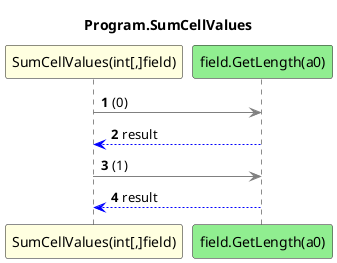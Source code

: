 @startuml Program.SumCellValues
title Program.SumCellValues
participant "SumCellValues(int[,]field)" as SumCellValues_p0 #LightYellow
participant "field.GetLength(a0)" as field_GetLength_a0 #LightGreen
autonumber
SumCellValues_p0 -[#grey]> field_GetLength_a0 : (0)
field_GetLength_a0 -[#blue]-> SumCellValues_p0 : result
SumCellValues_p0 -[#grey]> field_GetLength_a0 : (1)
field_GetLength_a0 -[#blue]-> SumCellValues_p0 : result
@enduml
